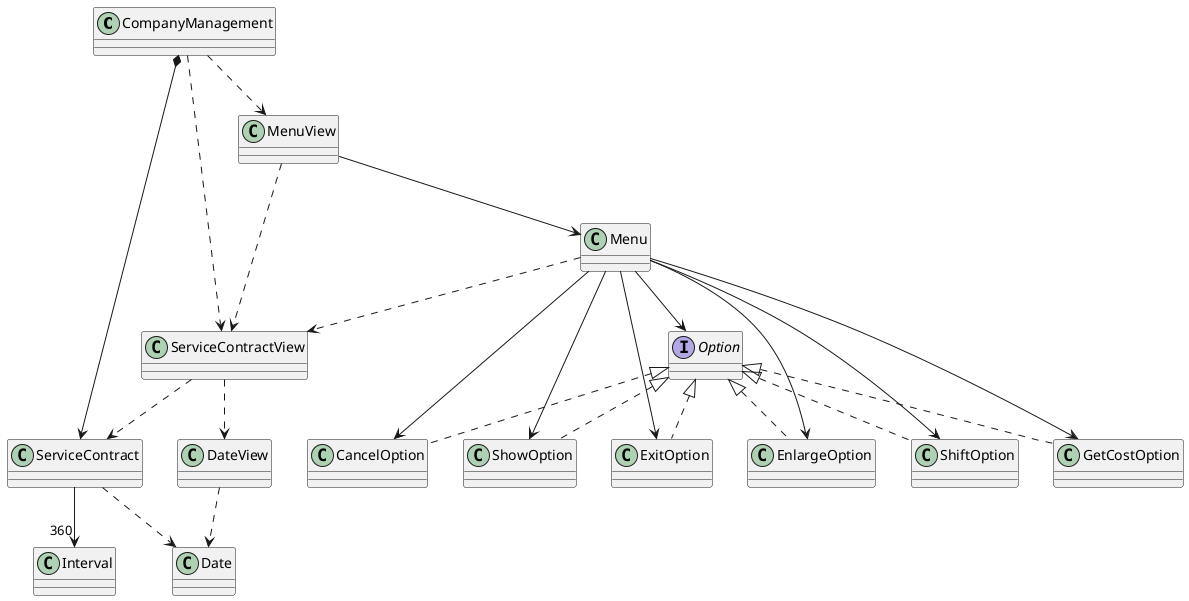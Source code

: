 @startuml
class CompanyManagement
class ServiceContract
class ServiceContractView
class MenuView
class Menu
class CancelOption
class ShowOption
class ExitOption
class EnlargeOption
class ShiftOption
class GetCostOption

class Date
class DateView
class Interval

interface Option


CompanyManagement *--> ServiceContract
CompanyManagement ..> ServiceContractView
CompanyManagement ..> MenuView

ServiceContractView ..> ServiceContract
ServiceContractView ..> DateView

ServiceContract ..> Date
ServiceContract --> "360" Interval

DateView ..> Date

MenuView --> Menu
MenuView ..> ServiceContractView


Menu ..> ServiceContractView
Menu --> Option
Menu --> CancelOption
Menu --> EnlargeOption
Menu --> ExitOption
Menu --> GetCostOption
Menu --> ShiftOption
Menu --> ShowOption

Option <|.. CancelOption
Option <|.. EnlargeOption
Option <|.. ExitOption
Option <|.. GetCostOption
Option <|.. ShiftOption
Option <|.. ShowOption


@enduml